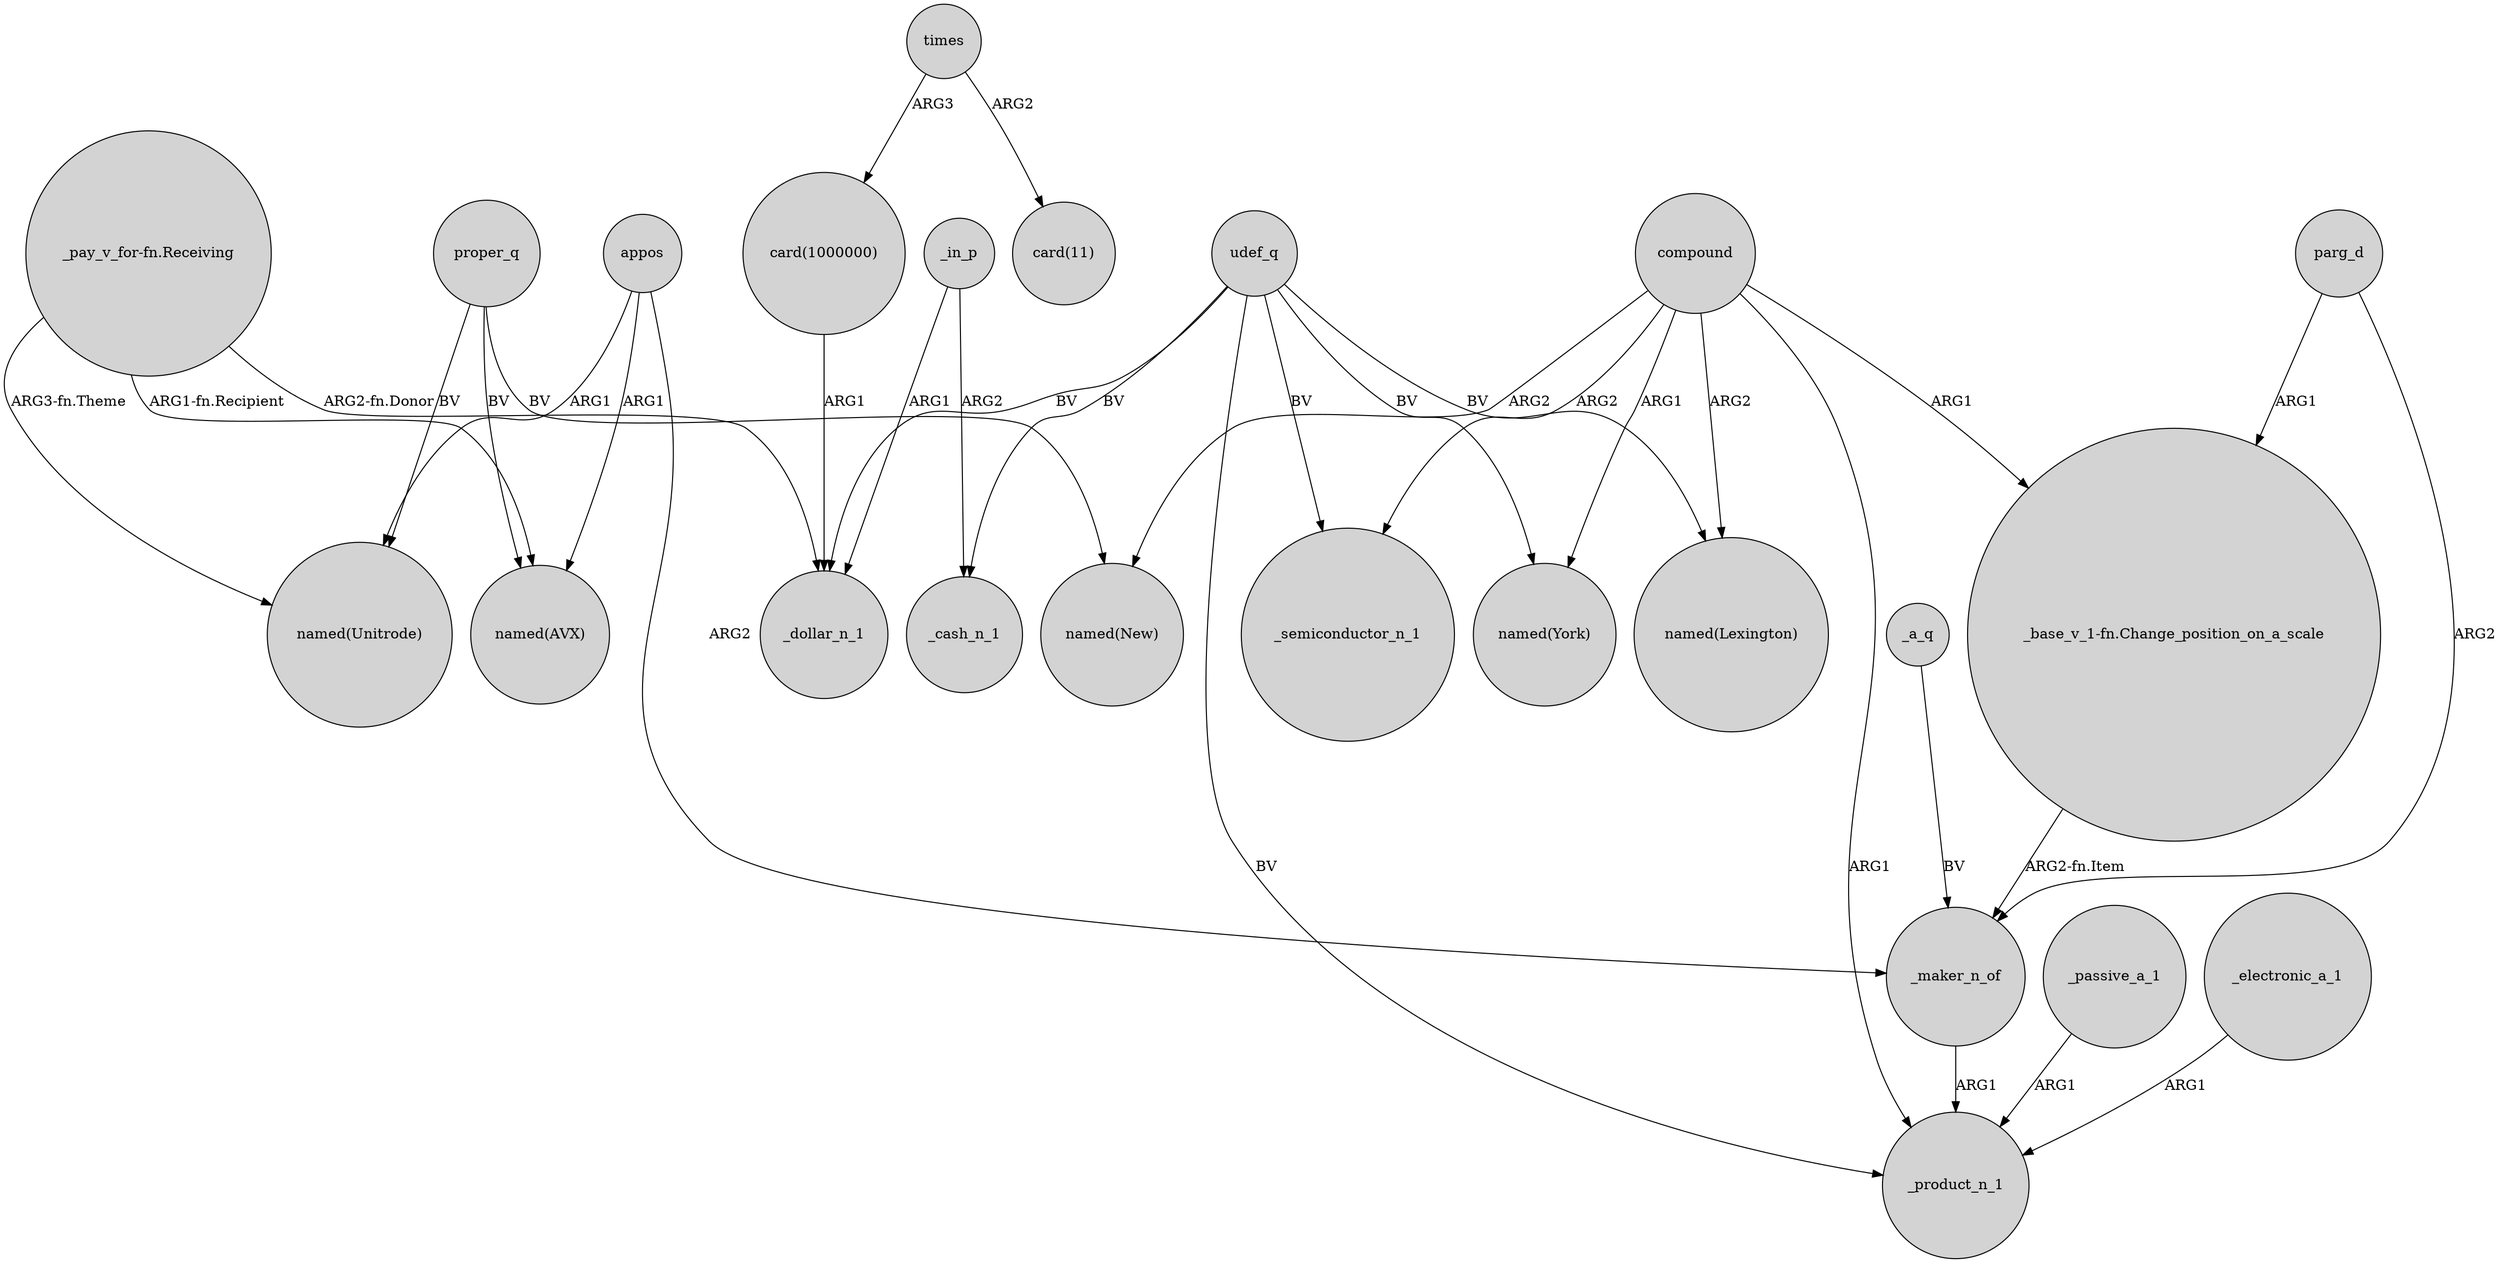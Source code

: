 digraph {
	node [shape=circle style=filled]
	proper_q -> "named(Unitrode)" [label=BV]
	udef_q -> _cash_n_1 [label=BV]
	times -> "card(11)" [label=ARG2]
	_passive_a_1 -> _product_n_1 [label=ARG1]
	parg_d -> "_base_v_1-fn.Change_position_on_a_scale" [label=ARG1]
	compound -> "named(New)" [label=ARG2]
	compound -> "named(Lexington)" [label=ARG2]
	proper_q -> "named(New)" [label=BV]
	_electronic_a_1 -> _product_n_1 [label=ARG1]
	times -> "card(1000000)" [label=ARG3]
	udef_q -> _semiconductor_n_1 [label=BV]
	udef_q -> _product_n_1 [label=BV]
	"_pay_v_for-fn.Receiving" -> "named(AVX)" [label="ARG1-fn.Recipient"]
	"_pay_v_for-fn.Receiving" -> _dollar_n_1 [label="ARG2-fn.Donor"]
	_in_p -> _dollar_n_1 [label=ARG1]
	parg_d -> _maker_n_of [label=ARG2]
	appos -> "named(AVX)" [label=ARG1]
	appos -> _maker_n_of [label=ARG2]
	"_pay_v_for-fn.Receiving" -> "named(Unitrode)" [label="ARG3-fn.Theme"]
	udef_q -> _dollar_n_1 [label=BV]
	"card(1000000)" -> _dollar_n_1 [label=ARG1]
	udef_q -> "named(York)" [label=BV]
	appos -> "named(Unitrode)" [label=ARG1]
	compound -> "_base_v_1-fn.Change_position_on_a_scale" [label=ARG1]
	udef_q -> "named(Lexington)" [label=BV]
	compound -> _semiconductor_n_1 [label=ARG2]
	proper_q -> "named(AVX)" [label=BV]
	_in_p -> _cash_n_1 [label=ARG2]
	compound -> _product_n_1 [label=ARG1]
	"_base_v_1-fn.Change_position_on_a_scale" -> _maker_n_of [label="ARG2-fn.Item"]
	compound -> "named(York)" [label=ARG1]
	_a_q -> _maker_n_of [label=BV]
	_maker_n_of -> _product_n_1 [label=ARG1]
}
